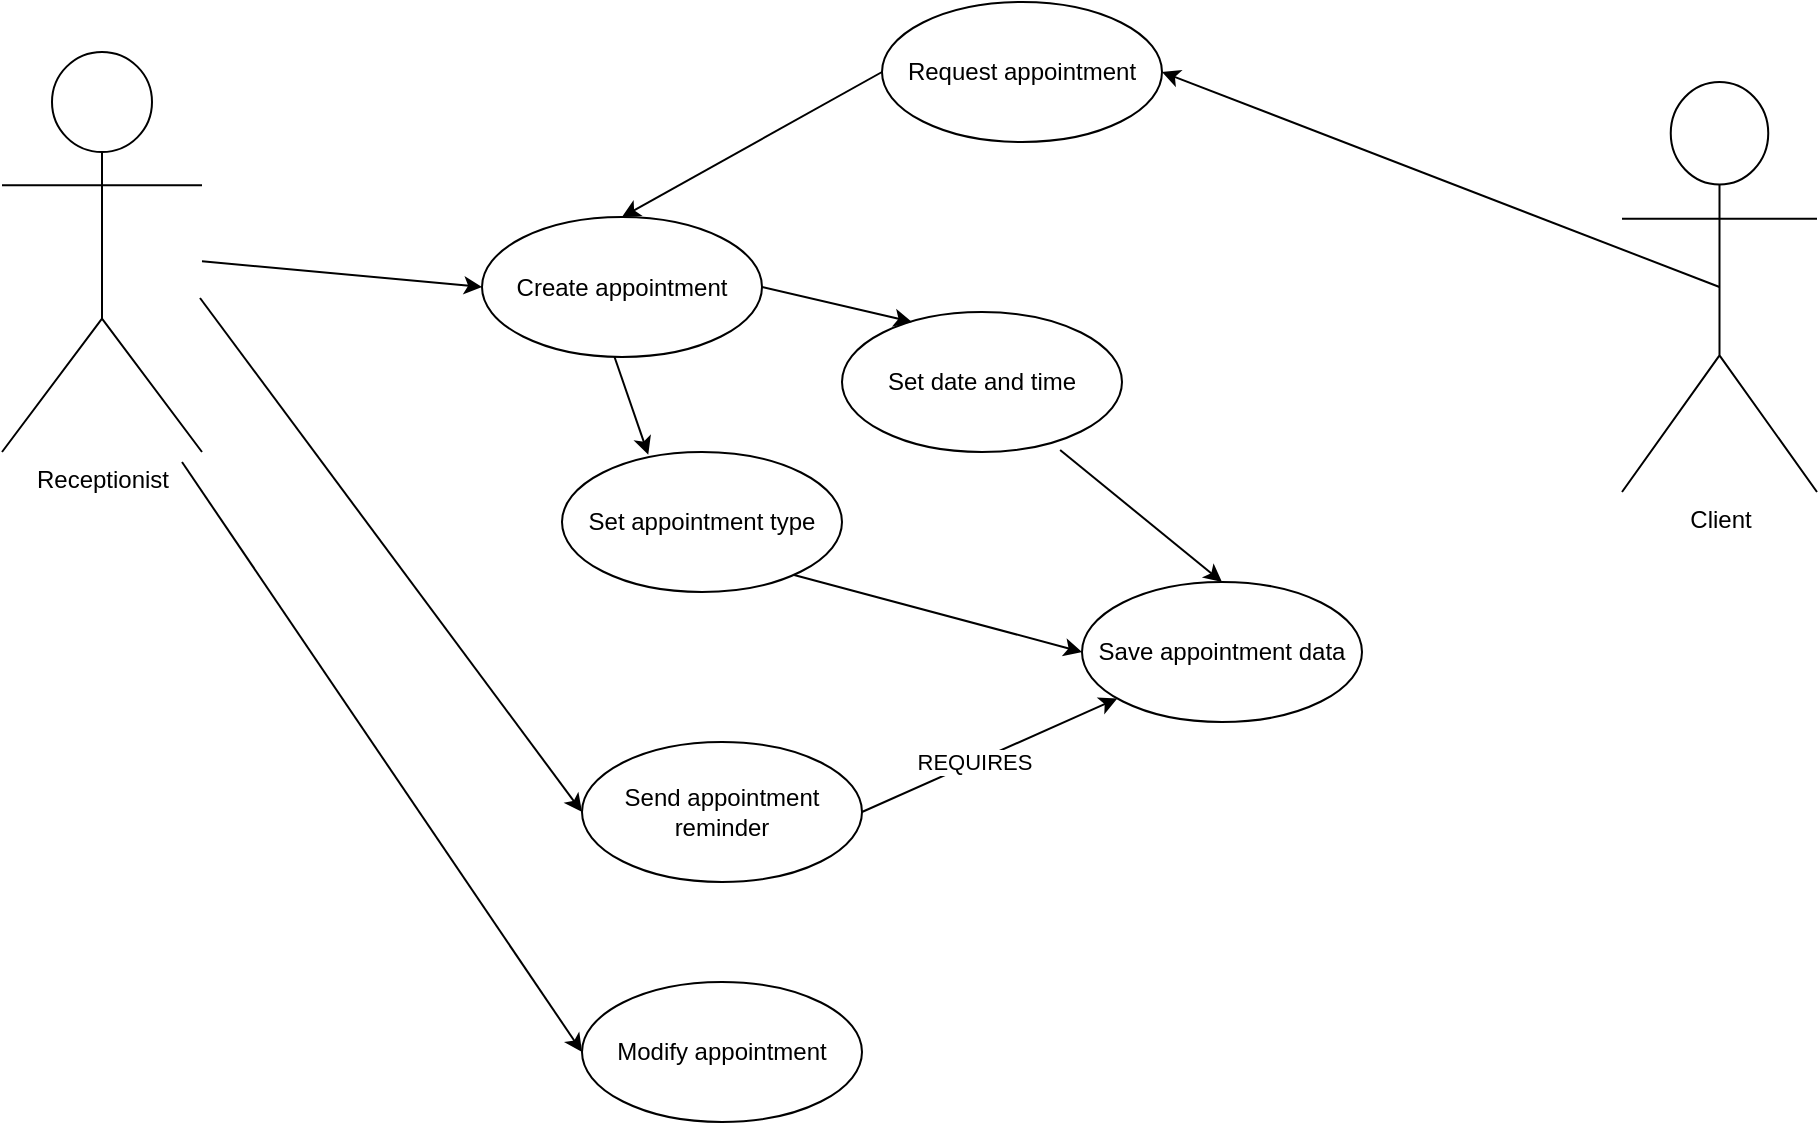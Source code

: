 <mxfile>
    <diagram id="K3DxUPMGuIzP3Plb4fwU" name="Page-1">
        <mxGraphModel dx="1614" dy="1124" grid="1" gridSize="10" guides="1" tooltips="1" connect="1" arrows="1" fold="1" page="1" pageScale="1" pageWidth="1169" pageHeight="827" math="0" shadow="0">
            <root>
                <mxCell id="0"/>
                <mxCell id="1" parent="0"/>
                <mxCell id="16" style="edgeStyle=none;html=1;entryX=0;entryY=0.5;entryDx=0;entryDy=0;" edge="1" parent="1" source="2" target="13">
                    <mxGeometry relative="1" as="geometry">
                        <mxPoint x="160" y="230" as="sourcePoint"/>
                    </mxGeometry>
                </mxCell>
                <mxCell id="26" style="edgeStyle=none;html=1;entryX=0;entryY=0.5;entryDx=0;entryDy=0;" edge="1" parent="1" target="24">
                    <mxGeometry relative="1" as="geometry">
                        <mxPoint x="159" y="258" as="sourcePoint"/>
                    </mxGeometry>
                </mxCell>
                <mxCell id="27" style="edgeStyle=none;html=1;entryX=0;entryY=0.5;entryDx=0;entryDy=0;" edge="1" parent="1" target="25">
                    <mxGeometry relative="1" as="geometry">
                        <mxPoint x="150" y="340" as="sourcePoint"/>
                    </mxGeometry>
                </mxCell>
                <mxCell id="2" value="Receptionist&lt;br&gt;" style="shape=umlActor;verticalLabelPosition=bottom;verticalAlign=top;html=1;" vertex="1" parent="1">
                    <mxGeometry x="60" y="135" width="100" height="200" as="geometry"/>
                </mxCell>
                <mxCell id="18" style="edgeStyle=none;html=1;exitX=0.5;exitY=0.5;exitDx=0;exitDy=0;exitPerimeter=0;entryX=1;entryY=0.5;entryDx=0;entryDy=0;" edge="1" parent="1" source="5" target="12">
                    <mxGeometry relative="1" as="geometry"/>
                </mxCell>
                <mxCell id="5" value="Client&lt;br&gt;" style="shape=umlActor;verticalLabelPosition=bottom;verticalAlign=top;html=1;" vertex="1" parent="1">
                    <mxGeometry x="870" y="150" width="97.5" height="205" as="geometry"/>
                </mxCell>
                <mxCell id="22" style="edgeStyle=none;html=1;exitX=0.829;exitY=0.878;exitDx=0;exitDy=0;entryX=0;entryY=0.5;entryDx=0;entryDy=0;exitPerimeter=0;" edge="1" parent="1" source="10" target="15">
                    <mxGeometry relative="1" as="geometry"/>
                </mxCell>
                <mxCell id="10" value="Set appointment type" style="ellipse;whiteSpace=wrap;html=1;" vertex="1" parent="1">
                    <mxGeometry x="340" y="335" width="140" height="70" as="geometry"/>
                </mxCell>
                <mxCell id="23" style="edgeStyle=none;html=1;exitX=0.779;exitY=0.986;exitDx=0;exitDy=0;entryX=0.5;entryY=0;entryDx=0;entryDy=0;exitPerimeter=0;" edge="1" parent="1" source="11" target="15">
                    <mxGeometry relative="1" as="geometry">
                        <mxPoint x="520" y="460" as="targetPoint"/>
                    </mxGeometry>
                </mxCell>
                <mxCell id="11" value="Set date and time" style="ellipse;whiteSpace=wrap;html=1;" vertex="1" parent="1">
                    <mxGeometry x="480" y="265" width="140" height="70" as="geometry"/>
                </mxCell>
                <mxCell id="19" style="edgeStyle=none;html=1;exitX=0;exitY=0.5;exitDx=0;exitDy=0;entryX=0.5;entryY=0;entryDx=0;entryDy=0;" edge="1" parent="1" source="12" target="13">
                    <mxGeometry relative="1" as="geometry"/>
                </mxCell>
                <mxCell id="12" value="Request appointment" style="ellipse;whiteSpace=wrap;html=1;" vertex="1" parent="1">
                    <mxGeometry x="500" y="110" width="140" height="70" as="geometry"/>
                </mxCell>
                <mxCell id="20" style="edgeStyle=none;html=1;exitX=0.473;exitY=0.998;exitDx=0;exitDy=0;entryX=0.308;entryY=0.019;entryDx=0;entryDy=0;exitPerimeter=0;entryPerimeter=0;" edge="1" parent="1" source="13" target="10">
                    <mxGeometry relative="1" as="geometry"/>
                </mxCell>
                <mxCell id="21" style="edgeStyle=none;html=1;exitX=1;exitY=0.5;exitDx=0;exitDy=0;entryX=0.25;entryY=0.071;entryDx=0;entryDy=0;entryPerimeter=0;" edge="1" parent="1" source="13" target="11">
                    <mxGeometry relative="1" as="geometry"/>
                </mxCell>
                <mxCell id="13" value="Create appointment" style="ellipse;whiteSpace=wrap;html=1;" vertex="1" parent="1">
                    <mxGeometry x="300" y="217.5" width="140" height="70" as="geometry"/>
                </mxCell>
                <mxCell id="15" value="Save appointment data" style="ellipse;whiteSpace=wrap;html=1;" vertex="1" parent="1">
                    <mxGeometry x="600" y="400" width="140" height="70" as="geometry"/>
                </mxCell>
                <mxCell id="30" style="edgeStyle=none;html=1;exitX=1;exitY=0.5;exitDx=0;exitDy=0;" edge="1" parent="1" source="24" target="15">
                    <mxGeometry relative="1" as="geometry"/>
                </mxCell>
                <mxCell id="31" value="REQUIRES" style="edgeLabel;html=1;align=center;verticalAlign=middle;resizable=0;points=[];" vertex="1" connectable="0" parent="30">
                    <mxGeometry x="-0.129" relative="1" as="geometry">
                        <mxPoint as="offset"/>
                    </mxGeometry>
                </mxCell>
                <mxCell id="24" value="Send appointment reminder" style="ellipse;whiteSpace=wrap;html=1;" vertex="1" parent="1">
                    <mxGeometry x="350" y="480" width="140" height="70" as="geometry"/>
                </mxCell>
                <mxCell id="25" value="Modify appointment" style="ellipse;whiteSpace=wrap;html=1;" vertex="1" parent="1">
                    <mxGeometry x="350" y="600" width="140" height="70" as="geometry"/>
                </mxCell>
            </root>
        </mxGraphModel>
    </diagram>
</mxfile>